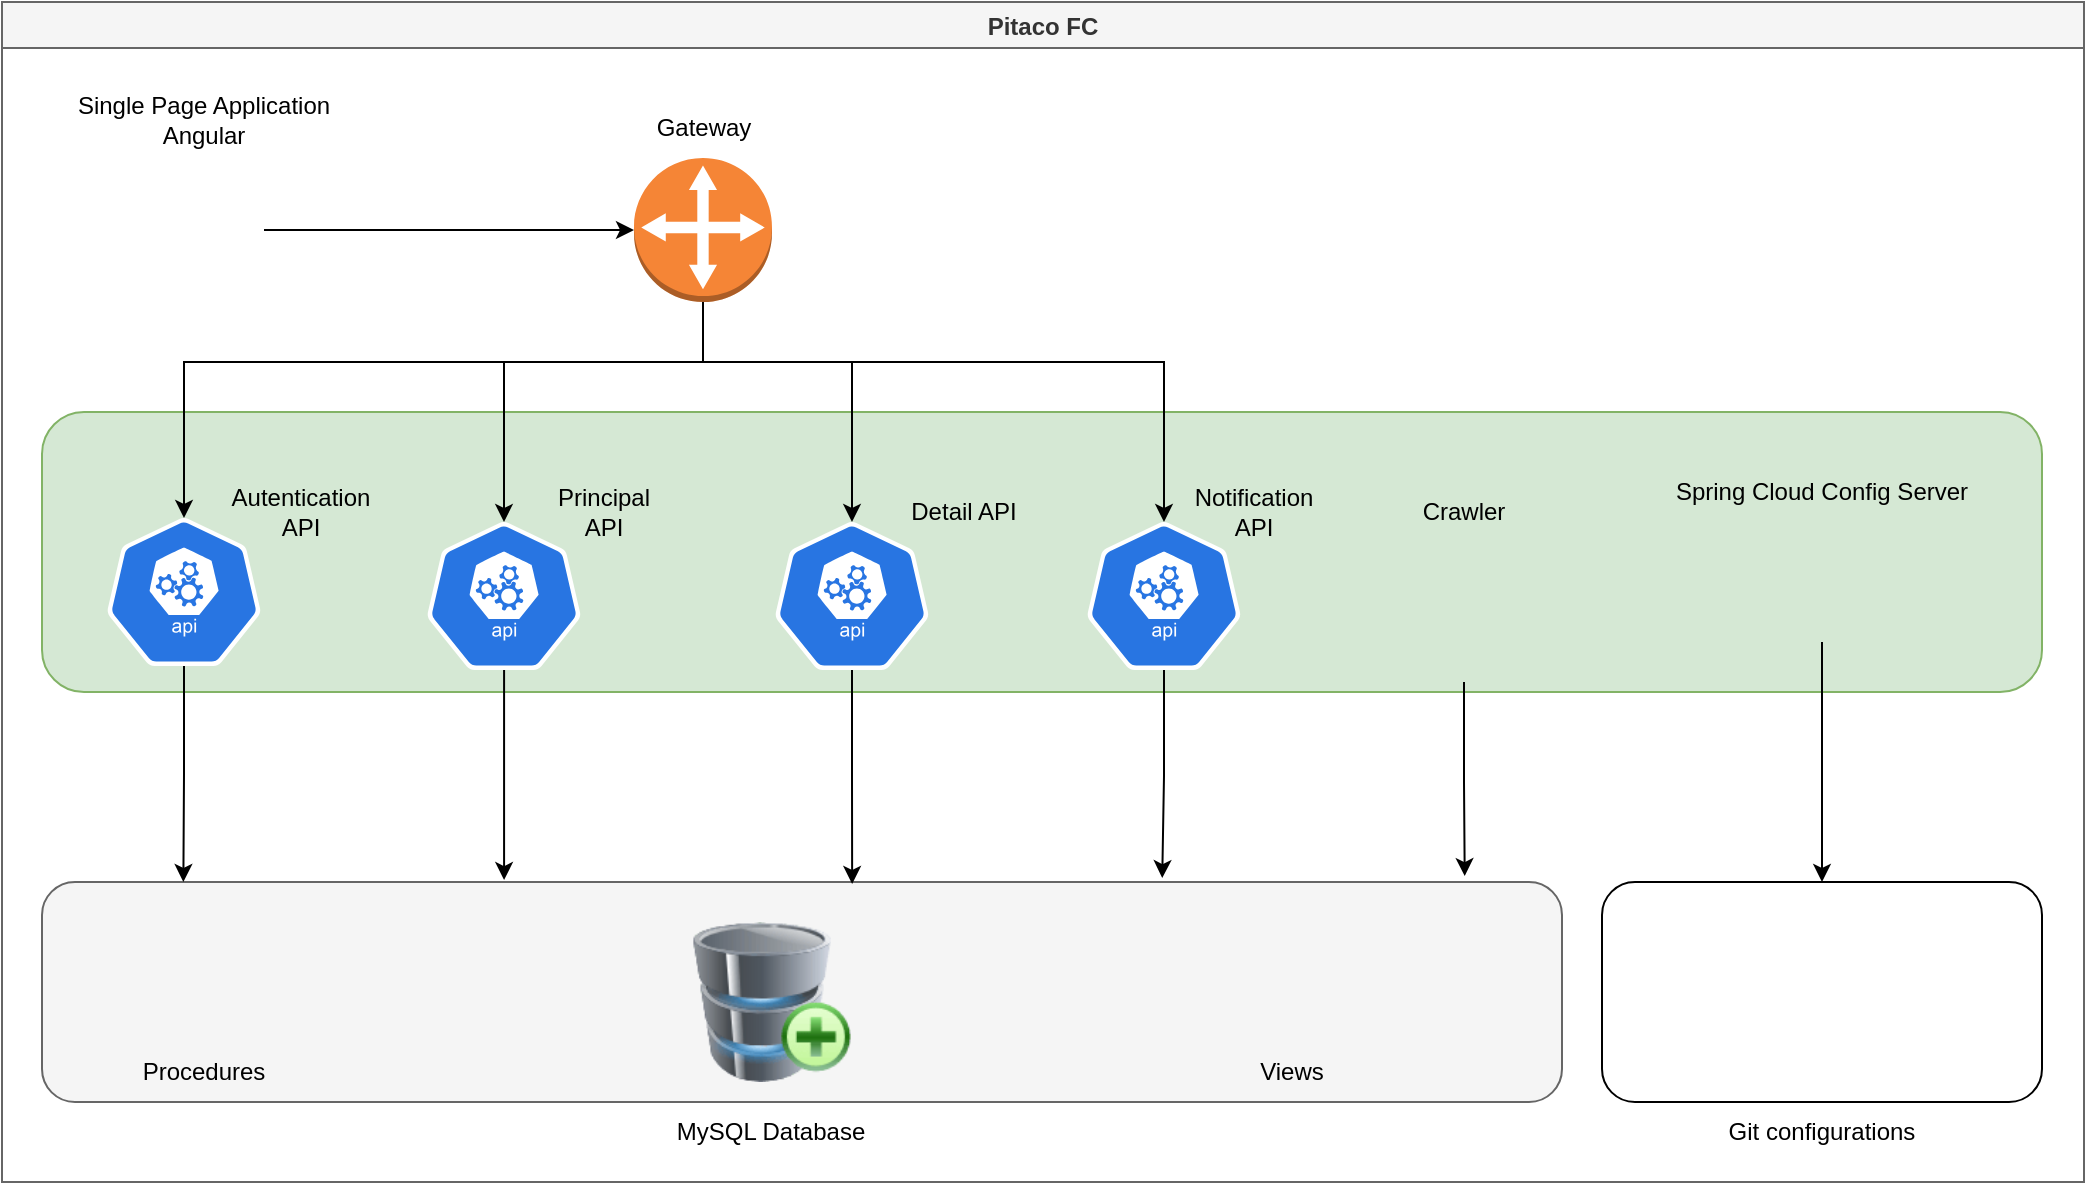 <mxfile version="18.0.4" type="device"><diagram id="i8Q1ccWjoGe_zlixrYHk" name="Page-1"><mxGraphModel dx="1422" dy="706" grid="1" gridSize="10" guides="1" tooltips="1" connect="1" arrows="1" fold="1" page="1" pageScale="1" pageWidth="827" pageHeight="1169" math="0" shadow="0"><root><mxCell id="0"/><mxCell id="1" parent="0"/><mxCell id="Xuar5SH0olUG9PNmtXJ7-25" value="Pitaco FC" style="swimlane;fillColor=#f5f5f5;fontColor=#333333;strokeColor=#666666;" parent="1" vertex="1"><mxGeometry x="29" y="20" width="1041" height="590" as="geometry"/></mxCell><mxCell id="Xuar5SH0olUG9PNmtXJ7-51" value="" style="rounded=1;whiteSpace=wrap;html=1;" parent="Xuar5SH0olUG9PNmtXJ7-25" vertex="1"><mxGeometry x="800" y="440" width="220" height="110" as="geometry"/></mxCell><mxCell id="Xuar5SH0olUG9PNmtXJ7-43" value="" style="rounded=1;whiteSpace=wrap;html=1;fillColor=#d5e8d4;strokeColor=#82b366;" parent="Xuar5SH0olUG9PNmtXJ7-25" vertex="1"><mxGeometry x="20" y="205" width="1000" height="140" as="geometry"/></mxCell><mxCell id="Xuar5SH0olUG9PNmtXJ7-28" value="" style="rounded=1;whiteSpace=wrap;html=1;fillColor=#f5f5f5;fontColor=#333333;strokeColor=#666666;" parent="Xuar5SH0olUG9PNmtXJ7-25" vertex="1"><mxGeometry x="20" y="440" width="760" height="110" as="geometry"/></mxCell><mxCell id="Xuar5SH0olUG9PNmtXJ7-26" value="" style="image;html=1;image=img/lib/clip_art/computers/Database_Add_128x128.png" parent="Xuar5SH0olUG9PNmtXJ7-25" vertex="1"><mxGeometry x="345" y="460" width="80" height="80" as="geometry"/></mxCell><mxCell id="Xuar5SH0olUG9PNmtXJ7-64" style="edgeStyle=orthogonalEdgeStyle;rounded=0;orthogonalLoop=1;jettySize=auto;html=1;entryX=0.093;entryY=0;entryDx=0;entryDy=0;entryPerimeter=0;" parent="Xuar5SH0olUG9PNmtXJ7-25" source="Xuar5SH0olUG9PNmtXJ7-7" target="Xuar5SH0olUG9PNmtXJ7-28" edge="1"><mxGeometry relative="1" as="geometry"/></mxCell><mxCell id="Xuar5SH0olUG9PNmtXJ7-7" value="" style="sketch=0;html=1;dashed=0;whitespace=wrap;fillColor=#2875E2;strokeColor=#ffffff;points=[[0.005,0.63,0],[0.1,0.2,0],[0.9,0.2,0],[0.5,0,0],[0.995,0.63,0],[0.72,0.99,0],[0.5,1,0],[0.28,0.99,0]];shape=mxgraph.kubernetes.icon;prIcon=api" parent="Xuar5SH0olUG9PNmtXJ7-25" vertex="1"><mxGeometry x="51" y="258" width="80" height="74" as="geometry"/></mxCell><mxCell id="Xuar5SH0olUG9PNmtXJ7-9" value="Autentication API" style="text;html=1;strokeColor=none;fillColor=none;align=center;verticalAlign=middle;whiteSpace=wrap;rounded=0;" parent="Xuar5SH0olUG9PNmtXJ7-25" vertex="1"><mxGeometry x="111" y="240" width="76.5" height="30" as="geometry"/></mxCell><mxCell id="Xuar5SH0olUG9PNmtXJ7-11" value="" style="shape=image;verticalLabelPosition=bottom;labelBackgroundColor=default;verticalAlign=top;aspect=fixed;imageAspect=0;image=https://cdn2.iconfinder.com/data/icons/web-data-and-scraping/64/data--scraping-22-512.png;" parent="Xuar5SH0olUG9PNmtXJ7-25" vertex="1"><mxGeometry x="691" y="260" width="80" height="80" as="geometry"/></mxCell><mxCell id="Xuar5SH0olUG9PNmtXJ7-12" value="Crawler" style="text;html=1;strokeColor=none;fillColor=none;align=center;verticalAlign=middle;whiteSpace=wrap;rounded=0;" parent="Xuar5SH0olUG9PNmtXJ7-25" vertex="1"><mxGeometry x="701" y="240" width="60" height="30" as="geometry"/></mxCell><mxCell id="Xuar5SH0olUG9PNmtXJ7-35" style="edgeStyle=orthogonalEdgeStyle;rounded=0;orthogonalLoop=1;jettySize=auto;html=1;entryX=0.936;entryY=-0.027;entryDx=0;entryDy=0;entryPerimeter=0;" parent="Xuar5SH0olUG9PNmtXJ7-25" source="Xuar5SH0olUG9PNmtXJ7-11" target="Xuar5SH0olUG9PNmtXJ7-28" edge="1"><mxGeometry relative="1" as="geometry"><mxPoint x="631" y="430" as="targetPoint"/></mxGeometry></mxCell><mxCell id="Xuar5SH0olUG9PNmtXJ7-36" value="MySQL Database" style="text;html=1;strokeColor=none;fillColor=none;align=center;verticalAlign=middle;whiteSpace=wrap;rounded=0;" parent="Xuar5SH0olUG9PNmtXJ7-25" vertex="1"><mxGeometry x="312" y="550" width="145" height="30" as="geometry"/></mxCell><mxCell id="Xuar5SH0olUG9PNmtXJ7-37" value="" style="shape=image;html=1;verticalAlign=top;verticalLabelPosition=bottom;labelBackgroundColor=#ffffff;imageAspect=0;aspect=fixed;image=https://cdn2.iconfinder.com/data/icons/crystalproject/Open-Office-Icons/stock_macro-stop-after-procedure.png" parent="Xuar5SH0olUG9PNmtXJ7-25" vertex="1"><mxGeometry x="71" y="460" width="60" height="60" as="geometry"/></mxCell><mxCell id="Xuar5SH0olUG9PNmtXJ7-38" value="Procedures" style="text;html=1;strokeColor=none;fillColor=none;align=center;verticalAlign=middle;whiteSpace=wrap;rounded=0;" parent="Xuar5SH0olUG9PNmtXJ7-25" vertex="1"><mxGeometry x="71" y="520" width="60" height="30" as="geometry"/></mxCell><mxCell id="Xuar5SH0olUG9PNmtXJ7-41" value="" style="shape=image;verticalLabelPosition=bottom;labelBackgroundColor=default;verticalAlign=top;aspect=fixed;imageAspect=0;image=https://assets.dryicons.com/uploads/icon/preview/2790/large_1x_database_search.png;" parent="Xuar5SH0olUG9PNmtXJ7-25" vertex="1"><mxGeometry x="620" y="470" width="50" height="50" as="geometry"/></mxCell><mxCell id="Xuar5SH0olUG9PNmtXJ7-42" value="Views" style="text;html=1;strokeColor=none;fillColor=none;align=center;verticalAlign=middle;whiteSpace=wrap;rounded=0;" parent="Xuar5SH0olUG9PNmtXJ7-25" vertex="1"><mxGeometry x="615" y="520" width="60" height="30" as="geometry"/></mxCell><mxCell id="Xuar5SH0olUG9PNmtXJ7-49" style="edgeStyle=orthogonalEdgeStyle;rounded=0;orthogonalLoop=1;jettySize=auto;html=1;entryX=0.5;entryY=0;entryDx=0;entryDy=0;" parent="Xuar5SH0olUG9PNmtXJ7-25" source="Xuar5SH0olUG9PNmtXJ7-46" target="Xuar5SH0olUG9PNmtXJ7-51" edge="1"><mxGeometry relative="1" as="geometry"><mxPoint x="899.6" y="457.75" as="targetPoint"/></mxGeometry></mxCell><mxCell id="Xuar5SH0olUG9PNmtXJ7-46" value="" style="shape=image;verticalLabelPosition=bottom;labelBackgroundColor=default;verticalAlign=top;aspect=fixed;imageAspect=0;image=https://nirajsonawane.github.io/asset/icon-spring-cloud.svg;" parent="Xuar5SH0olUG9PNmtXJ7-25" vertex="1"><mxGeometry x="872.12" y="270" width="75.78" height="50" as="geometry"/></mxCell><mxCell id="Xuar5SH0olUG9PNmtXJ7-47" value="Spring Cloud Config Server" style="text;html=1;strokeColor=none;fillColor=none;align=center;verticalAlign=middle;whiteSpace=wrap;rounded=0;" parent="Xuar5SH0olUG9PNmtXJ7-25" vertex="1"><mxGeometry x="815" y="230" width="190" height="30" as="geometry"/></mxCell><mxCell id="Xuar5SH0olUG9PNmtXJ7-50" value="" style="shape=image;verticalLabelPosition=bottom;labelBackgroundColor=default;verticalAlign=top;aspect=fixed;imageAspect=0;image=https://git-scm.com/images/logos/2color-lightbg@2x.png;" parent="Xuar5SH0olUG9PNmtXJ7-25" vertex="1"><mxGeometry x="821.87" y="460" width="176.27" height="60" as="geometry"/></mxCell><mxCell id="Xuar5SH0olUG9PNmtXJ7-52" value="Git configurations" style="text;html=1;strokeColor=none;fillColor=none;align=center;verticalAlign=middle;whiteSpace=wrap;rounded=0;" parent="Xuar5SH0olUG9PNmtXJ7-25" vertex="1"><mxGeometry x="850" y="550" width="120" height="30" as="geometry"/></mxCell><mxCell id="Xuar5SH0olUG9PNmtXJ7-16" value="Notification API" style="text;html=1;strokeColor=none;fillColor=none;align=center;verticalAlign=middle;whiteSpace=wrap;rounded=0;" parent="Xuar5SH0olUG9PNmtXJ7-25" vertex="1"><mxGeometry x="596" y="240" width="60" height="30" as="geometry"/></mxCell><mxCell id="Xuar5SH0olUG9PNmtXJ7-61" style="edgeStyle=orthogonalEdgeStyle;rounded=0;orthogonalLoop=1;jettySize=auto;html=1;entryX=0.737;entryY=-0.018;entryDx=0;entryDy=0;entryPerimeter=0;" parent="Xuar5SH0olUG9PNmtXJ7-25" source="Xuar5SH0olUG9PNmtXJ7-15" target="Xuar5SH0olUG9PNmtXJ7-28" edge="1"><mxGeometry relative="1" as="geometry"/></mxCell><mxCell id="Xuar5SH0olUG9PNmtXJ7-15" value="" style="sketch=0;html=1;dashed=0;whitespace=wrap;fillColor=#2875E2;strokeColor=#ffffff;points=[[0.005,0.63,0],[0.1,0.2,0],[0.9,0.2,0],[0.5,0,0],[0.995,0.63,0],[0.72,0.99,0],[0.5,1,0],[0.28,0.99,0]];shape=mxgraph.kubernetes.icon;prIcon=api" parent="Xuar5SH0olUG9PNmtXJ7-25" vertex="1"><mxGeometry x="541" y="260" width="80" height="74" as="geometry"/></mxCell><mxCell id="Xuar5SH0olUG9PNmtXJ7-22" value="Principal API" style="text;html=1;strokeColor=none;fillColor=none;align=center;verticalAlign=middle;whiteSpace=wrap;rounded=0;" parent="Xuar5SH0olUG9PNmtXJ7-25" vertex="1"><mxGeometry x="271" y="240" width="60" height="30" as="geometry"/></mxCell><mxCell id="Xuar5SH0olUG9PNmtXJ7-62" style="edgeStyle=orthogonalEdgeStyle;rounded=0;orthogonalLoop=1;jettySize=auto;html=1;entryX=0.533;entryY=0.009;entryDx=0;entryDy=0;entryPerimeter=0;" parent="Xuar5SH0olUG9PNmtXJ7-25" source="Xuar5SH0olUG9PNmtXJ7-18" target="Xuar5SH0olUG9PNmtXJ7-28" edge="1"><mxGeometry relative="1" as="geometry"/></mxCell><mxCell id="Xuar5SH0olUG9PNmtXJ7-18" value="" style="sketch=0;html=1;dashed=0;whitespace=wrap;fillColor=#2875E2;strokeColor=#ffffff;points=[[0.005,0.63,0],[0.1,0.2,0],[0.9,0.2,0],[0.5,0,0],[0.995,0.63,0],[0.72,0.99,0],[0.5,1,0],[0.28,0.99,0]];shape=mxgraph.kubernetes.icon;prIcon=api" parent="Xuar5SH0olUG9PNmtXJ7-25" vertex="1"><mxGeometry x="385" y="260" width="80" height="74" as="geometry"/></mxCell><mxCell id="Xuar5SH0olUG9PNmtXJ7-63" style="edgeStyle=orthogonalEdgeStyle;rounded=0;orthogonalLoop=1;jettySize=auto;html=1;entryX=0.304;entryY=-0.009;entryDx=0;entryDy=0;entryPerimeter=0;" parent="Xuar5SH0olUG9PNmtXJ7-25" source="Xuar5SH0olUG9PNmtXJ7-13" target="Xuar5SH0olUG9PNmtXJ7-28" edge="1"><mxGeometry relative="1" as="geometry"/></mxCell><mxCell id="Xuar5SH0olUG9PNmtXJ7-13" value="" style="sketch=0;html=1;dashed=0;whitespace=wrap;fillColor=#2875E2;strokeColor=#ffffff;points=[[0.005,0.63,0],[0.1,0.2,0],[0.9,0.2,0],[0.5,0,0],[0.995,0.63,0],[0.72,0.99,0],[0.5,1,0],[0.28,0.99,0]];shape=mxgraph.kubernetes.icon;prIcon=api" parent="Xuar5SH0olUG9PNmtXJ7-25" vertex="1"><mxGeometry x="211" y="260" width="80" height="74" as="geometry"/></mxCell><mxCell id="Xuar5SH0olUG9PNmtXJ7-21" value="Detail API" style="text;html=1;strokeColor=none;fillColor=none;align=center;verticalAlign=middle;whiteSpace=wrap;rounded=0;" parent="Xuar5SH0olUG9PNmtXJ7-25" vertex="1"><mxGeometry x="451" y="240" width="60" height="30" as="geometry"/></mxCell><mxCell id="Xuar5SH0olUG9PNmtXJ7-56" style="edgeStyle=orthogonalEdgeStyle;rounded=0;orthogonalLoop=1;jettySize=auto;html=1;entryX=0.5;entryY=0;entryDx=0;entryDy=0;entryPerimeter=0;exitX=0.5;exitY=1;exitDx=0;exitDy=0;exitPerimeter=0;" parent="Xuar5SH0olUG9PNmtXJ7-25" source="Xuar5SH0olUG9PNmtXJ7-5" target="Xuar5SH0olUG9PNmtXJ7-7" edge="1"><mxGeometry relative="1" as="geometry"><mxPoint x="311" y="120" as="sourcePoint"/><Array as="points"><mxPoint x="351" y="180"/><mxPoint x="91" y="180"/></Array></mxGeometry></mxCell><mxCell id="Xuar5SH0olUG9PNmtXJ7-57" style="edgeStyle=orthogonalEdgeStyle;rounded=0;orthogonalLoop=1;jettySize=auto;html=1;entryX=0.5;entryY=0;entryDx=0;entryDy=0;entryPerimeter=0;" parent="Xuar5SH0olUG9PNmtXJ7-25" source="Xuar5SH0olUG9PNmtXJ7-5" target="Xuar5SH0olUG9PNmtXJ7-15" edge="1"><mxGeometry relative="1" as="geometry"><Array as="points"><mxPoint x="351" y="180"/><mxPoint x="581" y="180"/></Array></mxGeometry></mxCell><mxCell id="Xuar5SH0olUG9PNmtXJ7-58" style="edgeStyle=orthogonalEdgeStyle;rounded=0;orthogonalLoop=1;jettySize=auto;html=1;exitX=0.5;exitY=1;exitDx=0;exitDy=0;exitPerimeter=0;entryX=0.5;entryY=0;entryDx=0;entryDy=0;entryPerimeter=0;" parent="Xuar5SH0olUG9PNmtXJ7-25" source="Xuar5SH0olUG9PNmtXJ7-5" target="Xuar5SH0olUG9PNmtXJ7-18" edge="1"><mxGeometry relative="1" as="geometry"><Array as="points"><mxPoint x="351" y="180"/><mxPoint x="425" y="180"/></Array></mxGeometry></mxCell><mxCell id="Xuar5SH0olUG9PNmtXJ7-59" style="edgeStyle=orthogonalEdgeStyle;rounded=0;orthogonalLoop=1;jettySize=auto;html=1;" parent="Xuar5SH0olUG9PNmtXJ7-25" source="Xuar5SH0olUG9PNmtXJ7-5" target="Xuar5SH0olUG9PNmtXJ7-13" edge="1"><mxGeometry relative="1" as="geometry"><Array as="points"><mxPoint x="351" y="180"/><mxPoint x="251" y="180"/></Array></mxGeometry></mxCell><mxCell id="Xuar5SH0olUG9PNmtXJ7-5" value="" style="outlineConnect=0;dashed=0;verticalLabelPosition=bottom;verticalAlign=top;align=center;html=1;shape=mxgraph.aws3.customer_gateway;fillColor=#F58536;gradientColor=none;" parent="Xuar5SH0olUG9PNmtXJ7-25" vertex="1"><mxGeometry x="316" y="78" width="69" height="72" as="geometry"/></mxCell><mxCell id="Xuar5SH0olUG9PNmtXJ7-10" value="Gateway" style="text;html=1;strokeColor=none;fillColor=none;align=center;verticalAlign=middle;whiteSpace=wrap;rounded=0;" parent="Xuar5SH0olUG9PNmtXJ7-25" vertex="1"><mxGeometry x="320.5" y="48" width="60" height="30" as="geometry"/></mxCell><mxCell id="Xuar5SH0olUG9PNmtXJ7-17" value="Single Page Application Angular" style="text;html=1;strokeColor=none;fillColor=none;align=center;verticalAlign=middle;whiteSpace=wrap;rounded=0;" parent="Xuar5SH0olUG9PNmtXJ7-25" vertex="1"><mxGeometry x="31" y="44" width="140" height="30" as="geometry"/></mxCell><mxCell id="Xuar5SH0olUG9PNmtXJ7-55" style="edgeStyle=orthogonalEdgeStyle;rounded=0;orthogonalLoop=1;jettySize=auto;html=1;entryX=0;entryY=0.5;entryDx=0;entryDy=0;entryPerimeter=0;" parent="Xuar5SH0olUG9PNmtXJ7-25" source="Xuar5SH0olUG9PNmtXJ7-3" target="Xuar5SH0olUG9PNmtXJ7-5" edge="1"><mxGeometry relative="1" as="geometry"/></mxCell><mxCell id="Xuar5SH0olUG9PNmtXJ7-3" value="" style="shape=image;verticalLabelPosition=bottom;labelBackgroundColor=default;verticalAlign=top;aspect=fixed;imageAspect=0;image=https://cdn-icons-png.flaticon.com/512/2621/2621189.png;" parent="Xuar5SH0olUG9PNmtXJ7-25" vertex="1"><mxGeometry x="51" y="74" width="80" height="80" as="geometry"/></mxCell></root></mxGraphModel></diagram></mxfile>
